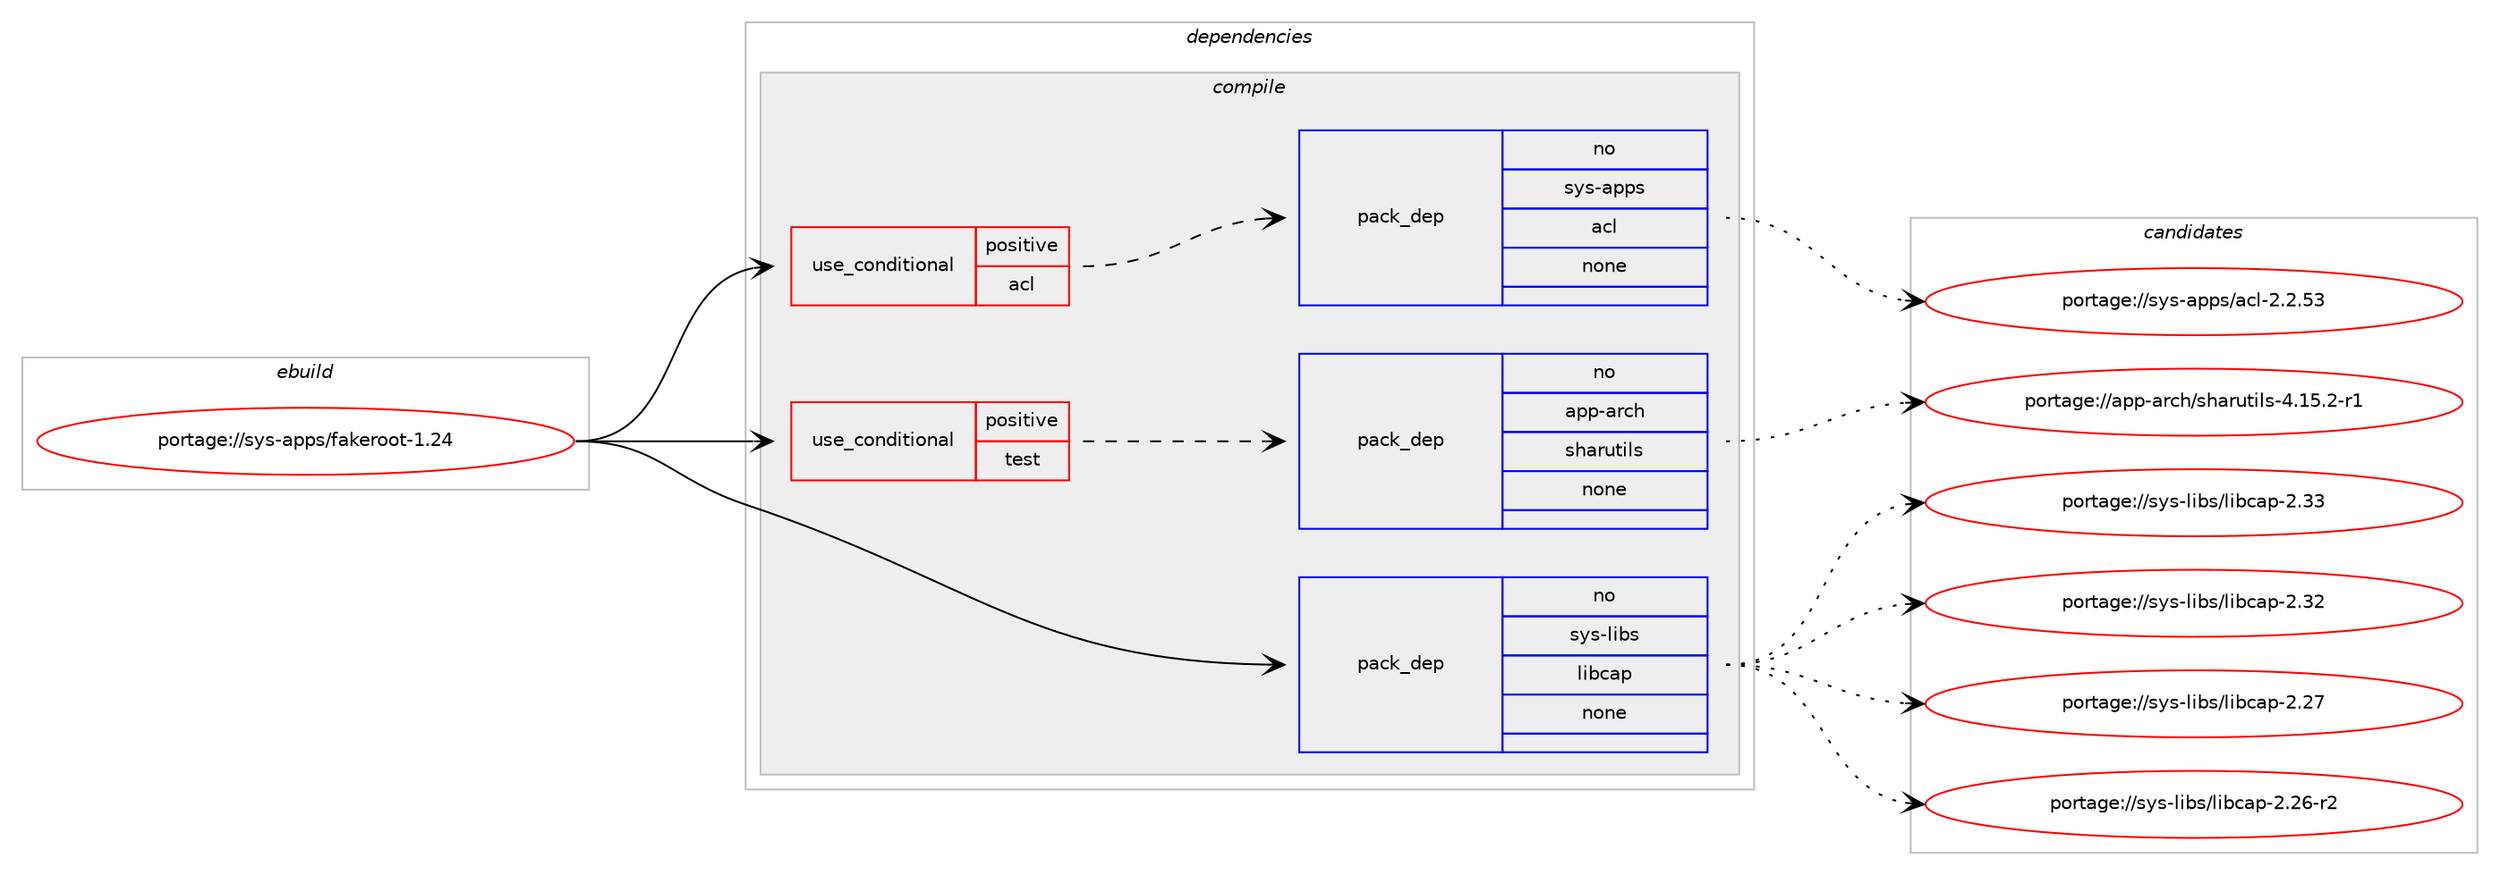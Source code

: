 digraph prolog {

# *************
# Graph options
# *************

newrank=true;
concentrate=true;
compound=true;
graph [rankdir=LR,fontname=Helvetica,fontsize=10,ranksep=1.5];#, ranksep=2.5, nodesep=0.2];
edge  [arrowhead=vee];
node  [fontname=Helvetica,fontsize=10];

# **********
# The ebuild
# **********

subgraph cluster_leftcol {
color=gray;
rank=same;
label=<<i>ebuild</i>>;
id [label="portage://sys-apps/fakeroot-1.24", color=red, width=4, href="../sys-apps/fakeroot-1.24.svg"];
}

# ****************
# The dependencies
# ****************

subgraph cluster_midcol {
color=gray;
label=<<i>dependencies</i>>;
subgraph cluster_compile {
fillcolor="#eeeeee";
style=filled;
label=<<i>compile</i>>;
subgraph cond8615 {
dependency40541 [label=<<TABLE BORDER="0" CELLBORDER="1" CELLSPACING="0" CELLPADDING="4"><TR><TD ROWSPAN="3" CELLPADDING="10">use_conditional</TD></TR><TR><TD>positive</TD></TR><TR><TD>acl</TD></TR></TABLE>>, shape=none, color=red];
subgraph pack30990 {
dependency40542 [label=<<TABLE BORDER="0" CELLBORDER="1" CELLSPACING="0" CELLPADDING="4" WIDTH="220"><TR><TD ROWSPAN="6" CELLPADDING="30">pack_dep</TD></TR><TR><TD WIDTH="110">no</TD></TR><TR><TD>sys-apps</TD></TR><TR><TD>acl</TD></TR><TR><TD>none</TD></TR><TR><TD></TD></TR></TABLE>>, shape=none, color=blue];
}
dependency40541:e -> dependency40542:w [weight=20,style="dashed",arrowhead="vee"];
}
id:e -> dependency40541:w [weight=20,style="solid",arrowhead="vee"];
subgraph cond8616 {
dependency40543 [label=<<TABLE BORDER="0" CELLBORDER="1" CELLSPACING="0" CELLPADDING="4"><TR><TD ROWSPAN="3" CELLPADDING="10">use_conditional</TD></TR><TR><TD>positive</TD></TR><TR><TD>test</TD></TR></TABLE>>, shape=none, color=red];
subgraph pack30991 {
dependency40544 [label=<<TABLE BORDER="0" CELLBORDER="1" CELLSPACING="0" CELLPADDING="4" WIDTH="220"><TR><TD ROWSPAN="6" CELLPADDING="30">pack_dep</TD></TR><TR><TD WIDTH="110">no</TD></TR><TR><TD>app-arch</TD></TR><TR><TD>sharutils</TD></TR><TR><TD>none</TD></TR><TR><TD></TD></TR></TABLE>>, shape=none, color=blue];
}
dependency40543:e -> dependency40544:w [weight=20,style="dashed",arrowhead="vee"];
}
id:e -> dependency40543:w [weight=20,style="solid",arrowhead="vee"];
subgraph pack30992 {
dependency40545 [label=<<TABLE BORDER="0" CELLBORDER="1" CELLSPACING="0" CELLPADDING="4" WIDTH="220"><TR><TD ROWSPAN="6" CELLPADDING="30">pack_dep</TD></TR><TR><TD WIDTH="110">no</TD></TR><TR><TD>sys-libs</TD></TR><TR><TD>libcap</TD></TR><TR><TD>none</TD></TR><TR><TD></TD></TR></TABLE>>, shape=none, color=blue];
}
id:e -> dependency40545:w [weight=20,style="solid",arrowhead="vee"];
}
subgraph cluster_compileandrun {
fillcolor="#eeeeee";
style=filled;
label=<<i>compile and run</i>>;
}
subgraph cluster_run {
fillcolor="#eeeeee";
style=filled;
label=<<i>run</i>>;
}
}

# **************
# The candidates
# **************

subgraph cluster_choices {
rank=same;
color=gray;
label=<<i>candidates</i>>;

subgraph choice30990 {
color=black;
nodesep=1;
choice115121115459711211211547979910845504650465351 [label="portage://sys-apps/acl-2.2.53", color=red, width=4,href="../sys-apps/acl-2.2.53.svg"];
dependency40542:e -> choice115121115459711211211547979910845504650465351:w [style=dotted,weight="100"];
}
subgraph choice30991 {
color=black;
nodesep=1;
choice971121124597114991044711510497114117116105108115455246495346504511449 [label="portage://app-arch/sharutils-4.15.2-r1", color=red, width=4,href="../app-arch/sharutils-4.15.2-r1.svg"];
dependency40544:e -> choice971121124597114991044711510497114117116105108115455246495346504511449:w [style=dotted,weight="100"];
}
subgraph choice30992 {
color=black;
nodesep=1;
choice1151211154510810598115471081059899971124550465151 [label="portage://sys-libs/libcap-2.33", color=red, width=4,href="../sys-libs/libcap-2.33.svg"];
choice1151211154510810598115471081059899971124550465150 [label="portage://sys-libs/libcap-2.32", color=red, width=4,href="../sys-libs/libcap-2.32.svg"];
choice1151211154510810598115471081059899971124550465055 [label="portage://sys-libs/libcap-2.27", color=red, width=4,href="../sys-libs/libcap-2.27.svg"];
choice11512111545108105981154710810598999711245504650544511450 [label="portage://sys-libs/libcap-2.26-r2", color=red, width=4,href="../sys-libs/libcap-2.26-r2.svg"];
dependency40545:e -> choice1151211154510810598115471081059899971124550465151:w [style=dotted,weight="100"];
dependency40545:e -> choice1151211154510810598115471081059899971124550465150:w [style=dotted,weight="100"];
dependency40545:e -> choice1151211154510810598115471081059899971124550465055:w [style=dotted,weight="100"];
dependency40545:e -> choice11512111545108105981154710810598999711245504650544511450:w [style=dotted,weight="100"];
}
}

}
